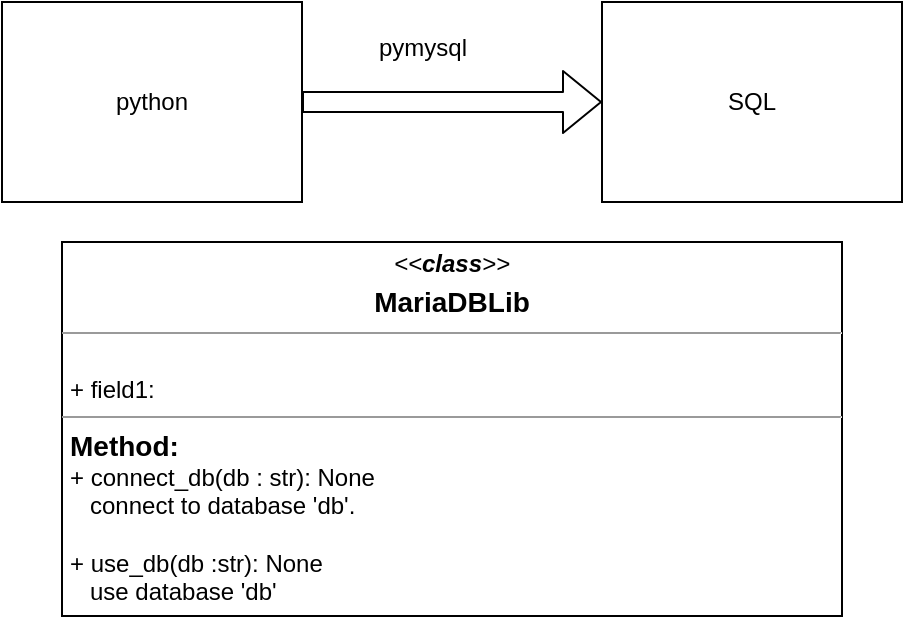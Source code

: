 <mxfile version="13.10.4" type="github">
  <diagram id="qCatRj5KOwqJgMEErTDs" name="Page-1">
    <mxGraphModel dx="782" dy="478" grid="1" gridSize="10" guides="1" tooltips="1" connect="1" arrows="1" fold="1" page="1" pageScale="1" pageWidth="850" pageHeight="1100" math="0" shadow="0">
      <root>
        <mxCell id="0" />
        <mxCell id="1" parent="0" />
        <mxCell id="17dd49308UNRlyulZI3h-1" value="SQL" style="rounded=0;whiteSpace=wrap;html=1;" vertex="1" parent="1">
          <mxGeometry x="470" y="180" width="150" height="100" as="geometry" />
        </mxCell>
        <mxCell id="17dd49308UNRlyulZI3h-2" value="python" style="rounded=0;whiteSpace=wrap;html=1;" vertex="1" parent="1">
          <mxGeometry x="170" y="180" width="150" height="100" as="geometry" />
        </mxCell>
        <mxCell id="17dd49308UNRlyulZI3h-4" value="" style="shape=flexArrow;endArrow=classic;html=1;entryX=0;entryY=0.5;entryDx=0;entryDy=0;" edge="1" parent="1" target="17dd49308UNRlyulZI3h-1">
          <mxGeometry width="50" height="50" relative="1" as="geometry">
            <mxPoint x="320" y="230" as="sourcePoint" />
            <mxPoint x="450" y="230" as="targetPoint" />
          </mxGeometry>
        </mxCell>
        <mxCell id="17dd49308UNRlyulZI3h-5" value="pymysql" style="text;html=1;align=center;verticalAlign=middle;resizable=0;points=[];autosize=1;" vertex="1" parent="1">
          <mxGeometry x="350" y="193" width="60" height="20" as="geometry" />
        </mxCell>
        <mxCell id="17dd49308UNRlyulZI3h-20" value="&lt;p style=&quot;margin: 0px ; margin-top: 4px ; text-align: center&quot;&gt;&lt;i&gt;&amp;lt;&amp;lt;&lt;b&gt;class&lt;/b&gt;&amp;gt;&amp;gt;&lt;/i&gt;&lt;/p&gt;&lt;p style=&quot;margin: 0px ; margin-top: 4px ; text-align: center&quot;&gt;&lt;b&gt;&lt;font style=&quot;font-size: 14px&quot;&gt;MariaDBLib&lt;/font&gt;&lt;/b&gt;&lt;/p&gt;&lt;hr size=&quot;1&quot;&gt;&lt;p style=&quot;margin: 0px ; margin-left: 4px&quot;&gt;&lt;br&gt;&lt;/p&gt;&lt;p style=&quot;margin: 0px ; margin-left: 4px&quot;&gt;+ field1:&amp;nbsp;&lt;br&gt;&lt;/p&gt;&lt;hr size=&quot;1&quot;&gt;&lt;p style=&quot;margin: 0px ; margin-left: 4px&quot;&gt;&lt;font style=&quot;font-size: 14px&quot;&gt;&lt;b&gt;Method:&lt;/b&gt;&lt;/font&gt;&lt;/p&gt;&lt;p style=&quot;margin: 0px ; margin-left: 4px&quot;&gt;+ connect_db(db : str): None&lt;/p&gt;&lt;p style=&quot;margin: 0px ; margin-left: 4px&quot;&gt;&amp;nbsp; &amp;nbsp;connect to database &#39;db&#39;.&lt;/p&gt;&lt;p style=&quot;margin: 0px ; margin-left: 4px&quot;&gt;&lt;br&gt;&lt;/p&gt;&lt;p style=&quot;margin: 0px ; margin-left: 4px&quot;&gt;+ use_db(db :str): None&lt;/p&gt;&lt;p style=&quot;margin: 0px ; margin-left: 4px&quot;&gt;&amp;nbsp; &amp;nbsp;use database &#39;db&#39;&lt;/p&gt;&lt;p style=&quot;margin: 0px ; margin-left: 4px&quot;&gt;&lt;br&gt;&lt;/p&gt;&lt;p style=&quot;margin: 0px ; margin-left: 4px&quot;&gt;&lt;br&gt;&lt;/p&gt;" style="verticalAlign=top;align=left;overflow=fill;fontSize=12;fontFamily=Helvetica;html=1;" vertex="1" parent="1">
          <mxGeometry x="200" y="300" width="390" height="187" as="geometry" />
        </mxCell>
      </root>
    </mxGraphModel>
  </diagram>
</mxfile>
